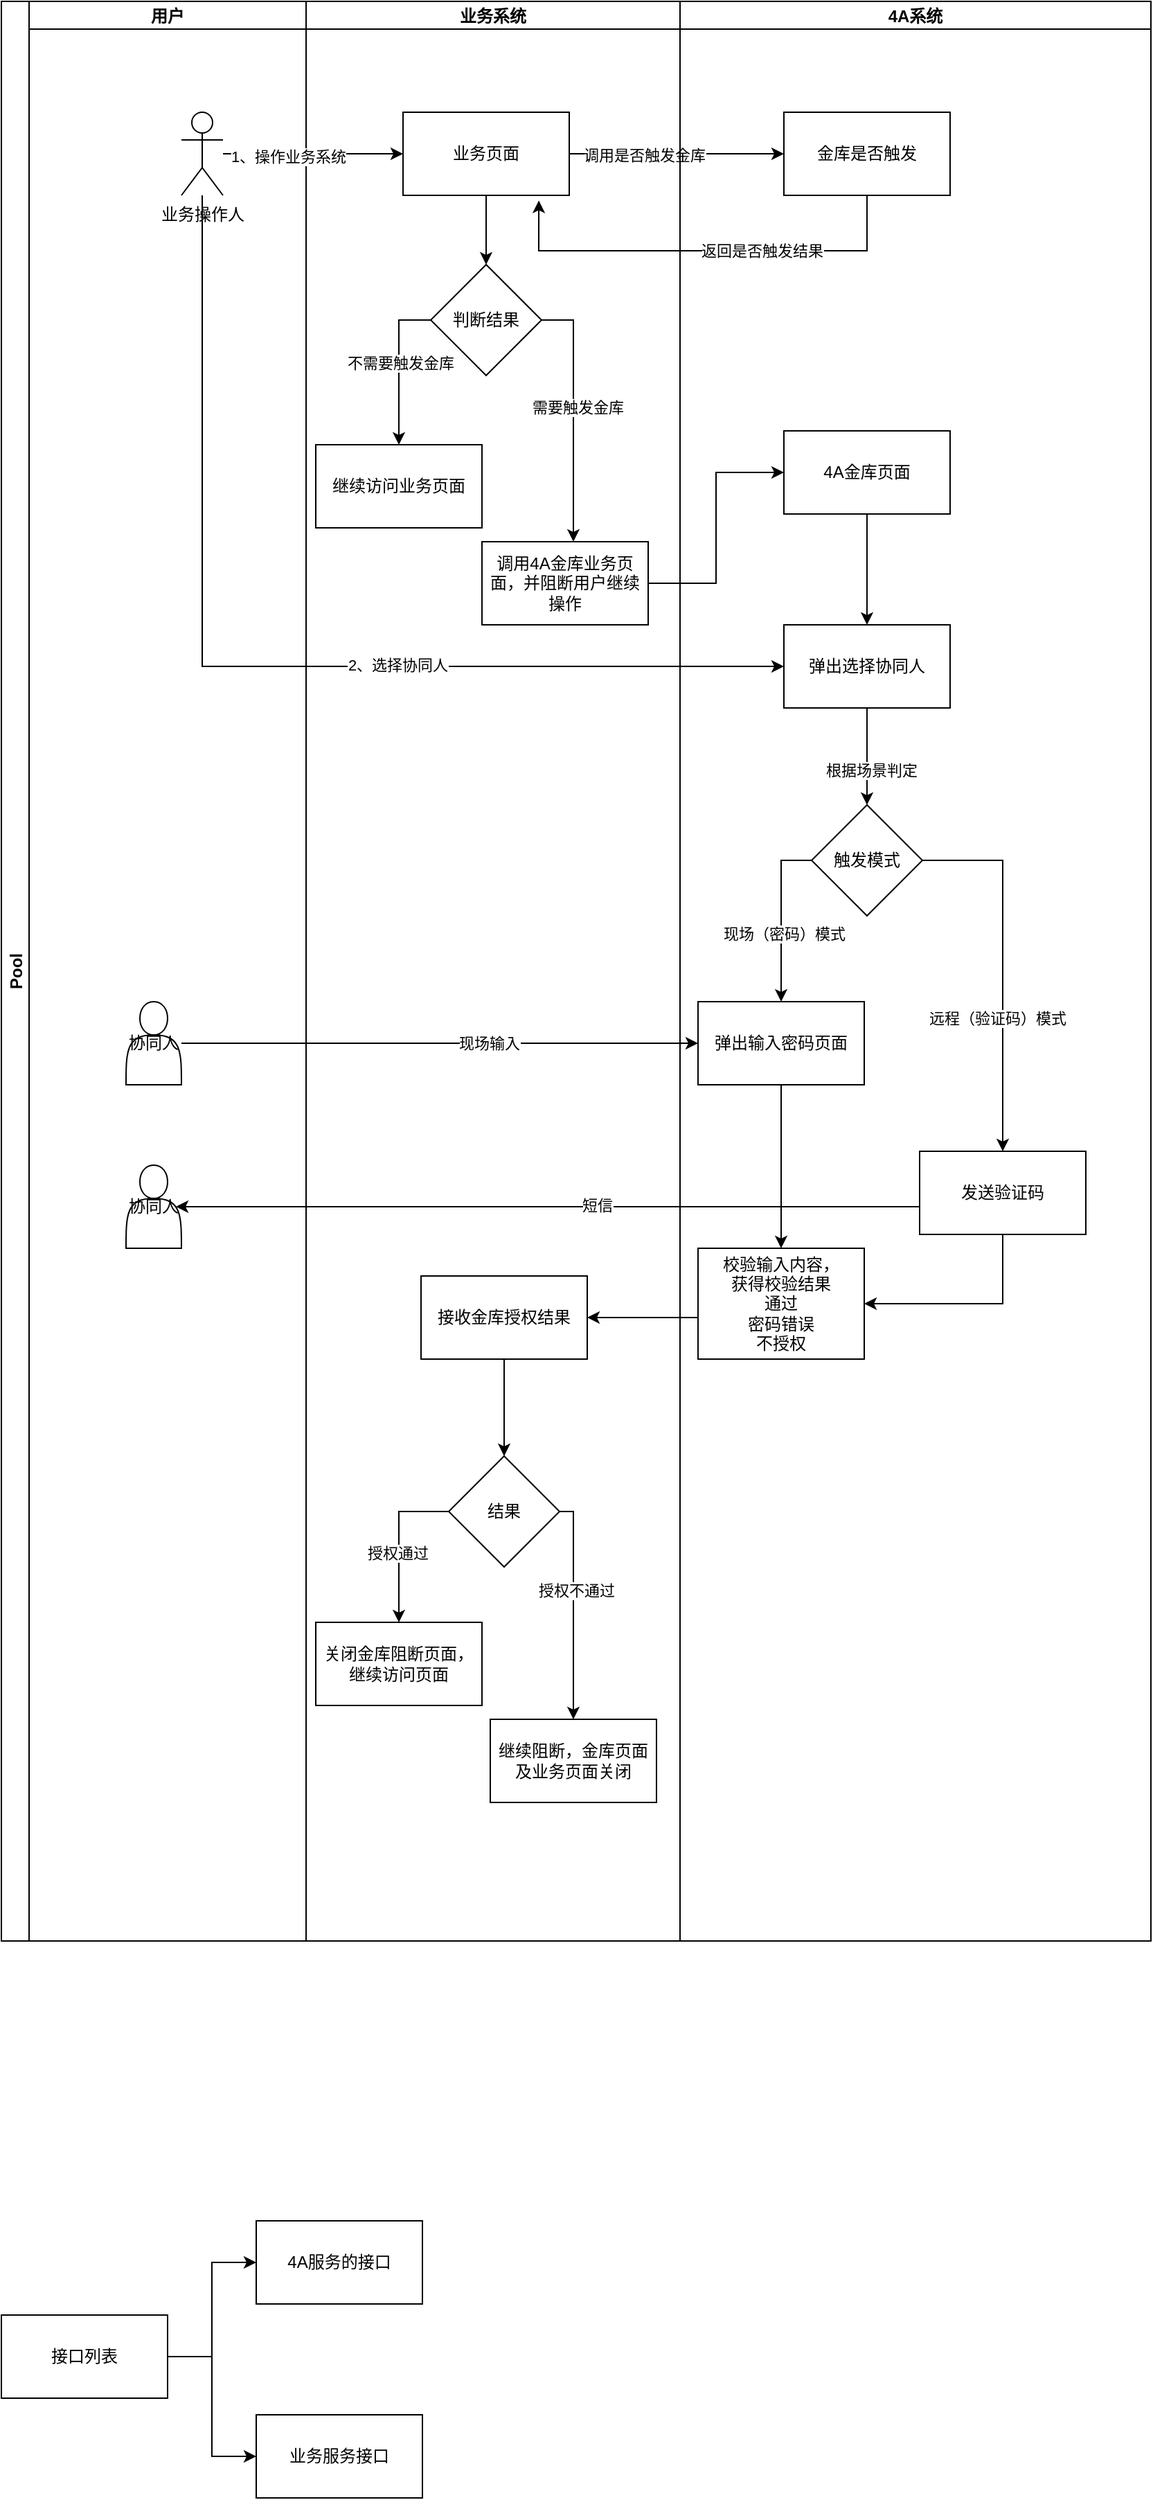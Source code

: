 <mxfile version="15.8.9" type="github" pages="2">
  <diagram id="_QLf_eMsvZCd--VG2ROC" name="金库-弹出4A金库页">
    <mxGraphModel dx="1036" dy="520" grid="1" gridSize="10" guides="1" tooltips="1" connect="1" arrows="1" fold="1" page="1" pageScale="1" pageWidth="827" pageHeight="1169" math="0" shadow="0">
      <root>
        <mxCell id="6IBJuD0eE3NldxI7ZoUS-0" />
        <mxCell id="6IBJuD0eE3NldxI7ZoUS-1" parent="6IBJuD0eE3NldxI7ZoUS-0" />
        <mxCell id="189aZvcjr3OXFhhUsF3z-4" value="Pool" style="swimlane;childLayout=stackLayout;resizeParent=1;resizeParentMax=0;startSize=20;horizontal=0;horizontalStack=1;" parent="6IBJuD0eE3NldxI7ZoUS-1" vertex="1">
          <mxGeometry x="67" y="30" width="830" height="1400" as="geometry" />
        </mxCell>
        <mxCell id="189aZvcjr3OXFhhUsF3z-5" value="用户" style="swimlane;startSize=20;" parent="189aZvcjr3OXFhhUsF3z-4" vertex="1">
          <mxGeometry x="20" width="200" height="1400" as="geometry" />
        </mxCell>
        <mxCell id="189aZvcjr3OXFhhUsF3z-41" value="协同人" style="shape=actor;whiteSpace=wrap;html=1;" parent="189aZvcjr3OXFhhUsF3z-5" vertex="1">
          <mxGeometry x="70" y="722" width="40" height="60" as="geometry" />
        </mxCell>
        <mxCell id="189aZvcjr3OXFhhUsF3z-43" value="协同人" style="shape=actor;whiteSpace=wrap;html=1;" parent="189aZvcjr3OXFhhUsF3z-5" vertex="1">
          <mxGeometry x="70" y="840" width="40" height="60" as="geometry" />
        </mxCell>
        <mxCell id="189aZvcjr3OXFhhUsF3z-6" value="业务系统" style="swimlane;startSize=20;" parent="189aZvcjr3OXFhhUsF3z-4" vertex="1">
          <mxGeometry x="220" width="270" height="1400" as="geometry" />
        </mxCell>
        <mxCell id="189aZvcjr3OXFhhUsF3z-0" value="业务操作人" style="shape=umlActor;verticalLabelPosition=bottom;verticalAlign=top;html=1;outlineConnect=0;" parent="189aZvcjr3OXFhhUsF3z-6" vertex="1">
          <mxGeometry x="-90" y="80" width="30" height="60" as="geometry" />
        </mxCell>
        <mxCell id="189aZvcjr3OXFhhUsF3z-2" value="业务页面" style="rounded=0;whiteSpace=wrap;html=1;" parent="189aZvcjr3OXFhhUsF3z-6" vertex="1">
          <mxGeometry x="70" y="80" width="120" height="60" as="geometry" />
        </mxCell>
        <mxCell id="189aZvcjr3OXFhhUsF3z-1" style="edgeStyle=orthogonalEdgeStyle;curved=1;rounded=0;orthogonalLoop=1;jettySize=auto;html=1;entryX=0;entryY=0.5;entryDx=0;entryDy=0;" parent="189aZvcjr3OXFhhUsF3z-6" source="189aZvcjr3OXFhhUsF3z-0" target="189aZvcjr3OXFhhUsF3z-2" edge="1">
          <mxGeometry relative="1" as="geometry">
            <mxPoint x="-460" y="60" as="targetPoint" />
          </mxGeometry>
        </mxCell>
        <mxCell id="189aZvcjr3OXFhhUsF3z-3" value="1、操作业务系统" style="edgeLabel;html=1;align=center;verticalAlign=middle;resizable=0;points=[];" parent="189aZvcjr3OXFhhUsF3z-1" vertex="1" connectable="0">
          <mxGeometry x="-0.277" y="-2" relative="1" as="geometry">
            <mxPoint as="offset" />
          </mxGeometry>
        </mxCell>
        <mxCell id="189aZvcjr3OXFhhUsF3z-14" value="判断结果" style="rhombus;whiteSpace=wrap;html=1;rounded=0;" parent="189aZvcjr3OXFhhUsF3z-6" vertex="1">
          <mxGeometry x="90" y="190" width="80" height="80" as="geometry" />
        </mxCell>
        <mxCell id="189aZvcjr3OXFhhUsF3z-15" value="" style="edgeStyle=orthogonalEdgeStyle;rounded=0;orthogonalLoop=1;jettySize=auto;html=1;" parent="189aZvcjr3OXFhhUsF3z-6" source="189aZvcjr3OXFhhUsF3z-2" target="189aZvcjr3OXFhhUsF3z-14" edge="1">
          <mxGeometry relative="1" as="geometry" />
        </mxCell>
        <mxCell id="189aZvcjr3OXFhhUsF3z-16" value="继续访问业务页面" style="whiteSpace=wrap;html=1;rounded=0;" parent="189aZvcjr3OXFhhUsF3z-6" vertex="1">
          <mxGeometry x="7" y="320" width="120" height="60" as="geometry" />
        </mxCell>
        <mxCell id="189aZvcjr3OXFhhUsF3z-17" value="" style="edgeStyle=orthogonalEdgeStyle;rounded=0;orthogonalLoop=1;jettySize=auto;html=1;exitX=0;exitY=0.5;exitDx=0;exitDy=0;" parent="189aZvcjr3OXFhhUsF3z-6" source="189aZvcjr3OXFhhUsF3z-14" target="189aZvcjr3OXFhhUsF3z-16" edge="1">
          <mxGeometry relative="1" as="geometry" />
        </mxCell>
        <mxCell id="189aZvcjr3OXFhhUsF3z-20" value="不需要触发金库" style="edgeLabel;html=1;align=center;verticalAlign=middle;resizable=0;points=[];" parent="189aZvcjr3OXFhhUsF3z-17" vertex="1" connectable="0">
          <mxGeometry x="-0.041" y="1" relative="1" as="geometry">
            <mxPoint as="offset" />
          </mxGeometry>
        </mxCell>
        <mxCell id="189aZvcjr3OXFhhUsF3z-18" value="调用4A金库业务页面，并阻断用户继续操作" style="whiteSpace=wrap;html=1;rounded=0;" parent="189aZvcjr3OXFhhUsF3z-6" vertex="1">
          <mxGeometry x="127" y="390" width="120" height="60" as="geometry" />
        </mxCell>
        <mxCell id="189aZvcjr3OXFhhUsF3z-19" value="" style="edgeStyle=elbowEdgeStyle;rounded=0;orthogonalLoop=1;jettySize=auto;html=1;exitX=1;exitY=0.5;exitDx=0;exitDy=0;elbow=vertical;" parent="189aZvcjr3OXFhhUsF3z-6" source="189aZvcjr3OXFhhUsF3z-14" target="189aZvcjr3OXFhhUsF3z-18" edge="1">
          <mxGeometry relative="1" as="geometry">
            <Array as="points">
              <mxPoint x="193" y="230" />
            </Array>
          </mxGeometry>
        </mxCell>
        <mxCell id="189aZvcjr3OXFhhUsF3z-21" value="需要触发金库" style="edgeLabel;html=1;align=center;verticalAlign=middle;resizable=0;points=[];" parent="189aZvcjr3OXFhhUsF3z-19" vertex="1" connectable="0">
          <mxGeometry x="-0.064" y="3" relative="1" as="geometry">
            <mxPoint as="offset" />
          </mxGeometry>
        </mxCell>
        <mxCell id="189aZvcjr3OXFhhUsF3z-54" value="关闭金库阻断页面，继续访问页面" style="whiteSpace=wrap;html=1;rounded=0;" parent="189aZvcjr3OXFhhUsF3z-6" vertex="1">
          <mxGeometry x="7" y="1170" width="120" height="60" as="geometry" />
        </mxCell>
        <mxCell id="189aZvcjr3OXFhhUsF3z-56" value="继续阻断，金库页面及业务页面关闭" style="whiteSpace=wrap;html=1;rounded=0;" parent="189aZvcjr3OXFhhUsF3z-6" vertex="1">
          <mxGeometry x="133" y="1240" width="120" height="60" as="geometry" />
        </mxCell>
        <mxCell id="189aZvcjr3OXFhhUsF3z-10" value="" style="edgeStyle=orthogonalEdgeStyle;rounded=0;orthogonalLoop=1;jettySize=auto;html=1;" parent="189aZvcjr3OXFhhUsF3z-4" source="189aZvcjr3OXFhhUsF3z-2" target="189aZvcjr3OXFhhUsF3z-9" edge="1">
          <mxGeometry relative="1" as="geometry" />
        </mxCell>
        <mxCell id="189aZvcjr3OXFhhUsF3z-11" value="调用是否触发金库" style="edgeLabel;html=1;align=center;verticalAlign=middle;resizable=0;points=[];" parent="189aZvcjr3OXFhhUsF3z-10" vertex="1" connectable="0">
          <mxGeometry x="-0.308" y="-1" relative="1" as="geometry">
            <mxPoint as="offset" />
          </mxGeometry>
        </mxCell>
        <mxCell id="189aZvcjr3OXFhhUsF3z-12" style="edgeStyle=orthogonalEdgeStyle;rounded=0;orthogonalLoop=1;jettySize=auto;html=1;entryX=0.817;entryY=1.063;entryDx=0;entryDy=0;entryPerimeter=0;exitX=0.5;exitY=1;exitDx=0;exitDy=0;" parent="189aZvcjr3OXFhhUsF3z-4" source="189aZvcjr3OXFhhUsF3z-9" target="189aZvcjr3OXFhhUsF3z-2" edge="1">
          <mxGeometry relative="1" as="geometry">
            <Array as="points">
              <mxPoint x="625" y="180" />
              <mxPoint x="388" y="180" />
            </Array>
          </mxGeometry>
        </mxCell>
        <mxCell id="189aZvcjr3OXFhhUsF3z-13" value="返回是否触发结果" style="edgeLabel;html=1;align=center;verticalAlign=middle;resizable=0;points=[];" parent="189aZvcjr3OXFhhUsF3z-12" vertex="1" connectable="0">
          <mxGeometry x="-0.258" relative="1" as="geometry">
            <mxPoint as="offset" />
          </mxGeometry>
        </mxCell>
        <mxCell id="189aZvcjr3OXFhhUsF3z-23" value="" style="edgeStyle=elbowEdgeStyle;rounded=0;orthogonalLoop=1;jettySize=auto;html=1;entryX=0;entryY=0.5;entryDx=0;entryDy=0;" parent="189aZvcjr3OXFhhUsF3z-4" source="189aZvcjr3OXFhhUsF3z-18" target="189aZvcjr3OXFhhUsF3z-22" edge="1">
          <mxGeometry relative="1" as="geometry" />
        </mxCell>
        <mxCell id="189aZvcjr3OXFhhUsF3z-7" value="4A系统" style="swimlane;startSize=20;" parent="189aZvcjr3OXFhhUsF3z-4" vertex="1">
          <mxGeometry x="490" width="340" height="1400" as="geometry" />
        </mxCell>
        <mxCell id="189aZvcjr3OXFhhUsF3z-9" value="金库是否触发" style="whiteSpace=wrap;html=1;rounded=0;" parent="189aZvcjr3OXFhhUsF3z-7" vertex="1">
          <mxGeometry x="75" y="80" width="120" height="60" as="geometry" />
        </mxCell>
        <mxCell id="189aZvcjr3OXFhhUsF3z-22" value="4A金库页面" style="whiteSpace=wrap;html=1;rounded=0;" parent="189aZvcjr3OXFhhUsF3z-7" vertex="1">
          <mxGeometry x="75" y="310" width="120" height="60" as="geometry" />
        </mxCell>
        <mxCell id="189aZvcjr3OXFhhUsF3z-34" value="弹出输入密码页面" style="whiteSpace=wrap;html=1;rounded=0;" parent="189aZvcjr3OXFhhUsF3z-7" vertex="1">
          <mxGeometry x="13" y="722" width="120" height="60" as="geometry" />
        </mxCell>
        <mxCell id="189aZvcjr3OXFhhUsF3z-49" style="rounded=0;orthogonalLoop=1;jettySize=auto;html=1;entryX=1;entryY=0.5;entryDx=0;entryDy=0;exitX=0.5;exitY=1;exitDx=0;exitDy=0;edgeStyle=elbowEdgeStyle;elbow=vertical;" parent="189aZvcjr3OXFhhUsF3z-7" source="189aZvcjr3OXFhhUsF3z-36" target="189aZvcjr3OXFhhUsF3z-47" edge="1">
          <mxGeometry relative="1" as="geometry">
            <Array as="points">
              <mxPoint x="183" y="940" />
            </Array>
          </mxGeometry>
        </mxCell>
        <mxCell id="189aZvcjr3OXFhhUsF3z-36" value="发送验证码" style="whiteSpace=wrap;html=1;rounded=0;" parent="189aZvcjr3OXFhhUsF3z-7" vertex="1">
          <mxGeometry x="173" y="830" width="120" height="60" as="geometry" />
        </mxCell>
        <mxCell id="189aZvcjr3OXFhhUsF3z-47" value="校验输入内容，&lt;br&gt;获得校验结果&lt;br&gt;通过&lt;br&gt;密码错误&lt;br&gt;不授权" style="whiteSpace=wrap;html=1;rounded=0;" parent="189aZvcjr3OXFhhUsF3z-7" vertex="1">
          <mxGeometry x="13" y="900" width="120" height="80" as="geometry" />
        </mxCell>
        <mxCell id="189aZvcjr3OXFhhUsF3z-48" value="" style="edgeStyle=orthogonalEdgeStyle;rounded=0;orthogonalLoop=1;jettySize=auto;elbow=vertical;html=1;" parent="189aZvcjr3OXFhhUsF3z-7" source="189aZvcjr3OXFhhUsF3z-34" target="189aZvcjr3OXFhhUsF3z-47" edge="1">
          <mxGeometry relative="1" as="geometry" />
        </mxCell>
        <mxCell id="189aZvcjr3OXFhhUsF3z-42" style="edgeStyle=elbowEdgeStyle;rounded=0;orthogonalLoop=1;jettySize=auto;elbow=vertical;html=1;entryX=0;entryY=0.5;entryDx=0;entryDy=0;" parent="189aZvcjr3OXFhhUsF3z-4" source="189aZvcjr3OXFhhUsF3z-41" target="189aZvcjr3OXFhhUsF3z-34" edge="1">
          <mxGeometry relative="1" as="geometry" />
        </mxCell>
        <mxCell id="189aZvcjr3OXFhhUsF3z-46" value="现场输入" style="edgeLabel;html=1;align=center;verticalAlign=middle;resizable=0;points=[];" parent="189aZvcjr3OXFhhUsF3z-42" vertex="1" connectable="0">
          <mxGeometry x="0.189" relative="1" as="geometry">
            <mxPoint as="offset" />
          </mxGeometry>
        </mxCell>
        <mxCell id="189aZvcjr3OXFhhUsF3z-44" style="edgeStyle=elbowEdgeStyle;rounded=0;orthogonalLoop=1;jettySize=auto;elbow=vertical;html=1;entryX=0.9;entryY=0.5;entryDx=0;entryDy=0;entryPerimeter=0;" parent="189aZvcjr3OXFhhUsF3z-4" source="189aZvcjr3OXFhhUsF3z-36" target="189aZvcjr3OXFhhUsF3z-43" edge="1">
          <mxGeometry relative="1" as="geometry" />
        </mxCell>
        <mxCell id="189aZvcjr3OXFhhUsF3z-45" value="短信" style="edgeLabel;html=1;align=center;verticalAlign=middle;resizable=0;points=[];" parent="189aZvcjr3OXFhhUsF3z-44" vertex="1" connectable="0">
          <mxGeometry x="-0.132" y="-1" relative="1" as="geometry">
            <mxPoint as="offset" />
          </mxGeometry>
        </mxCell>
        <mxCell id="189aZvcjr3OXFhhUsF3z-32" value="" style="edgeStyle=elbowEdgeStyle;rounded=0;orthogonalLoop=1;jettySize=auto;elbow=vertical;html=1;" parent="6IBJuD0eE3NldxI7ZoUS-1" source="189aZvcjr3OXFhhUsF3z-24" target="189aZvcjr3OXFhhUsF3z-31" edge="1">
          <mxGeometry relative="1" as="geometry" />
        </mxCell>
        <mxCell id="189aZvcjr3OXFhhUsF3z-33" value="根据场景判定" style="edgeLabel;html=1;align=center;verticalAlign=middle;resizable=0;points=[];" parent="189aZvcjr3OXFhhUsF3z-32" vertex="1" connectable="0">
          <mxGeometry x="0.286" y="3" relative="1" as="geometry">
            <mxPoint as="offset" />
          </mxGeometry>
        </mxCell>
        <mxCell id="189aZvcjr3OXFhhUsF3z-24" value="弹出选择协同人" style="whiteSpace=wrap;html=1;rounded=0;" parent="6IBJuD0eE3NldxI7ZoUS-1" vertex="1">
          <mxGeometry x="632" y="480" width="120" height="60" as="geometry" />
        </mxCell>
        <mxCell id="189aZvcjr3OXFhhUsF3z-25" value="" style="edgeStyle=elbowEdgeStyle;rounded=0;orthogonalLoop=1;jettySize=auto;elbow=vertical;html=1;" parent="6IBJuD0eE3NldxI7ZoUS-1" source="189aZvcjr3OXFhhUsF3z-22" target="189aZvcjr3OXFhhUsF3z-24" edge="1">
          <mxGeometry relative="1" as="geometry" />
        </mxCell>
        <mxCell id="189aZvcjr3OXFhhUsF3z-26" style="edgeStyle=elbowEdgeStyle;rounded=0;orthogonalLoop=1;jettySize=auto;elbow=vertical;html=1;entryX=0;entryY=0.5;entryDx=0;entryDy=0;" parent="6IBJuD0eE3NldxI7ZoUS-1" source="189aZvcjr3OXFhhUsF3z-0" target="189aZvcjr3OXFhhUsF3z-24" edge="1">
          <mxGeometry relative="1" as="geometry">
            <Array as="points">
              <mxPoint x="380" y="510" />
            </Array>
          </mxGeometry>
        </mxCell>
        <mxCell id="189aZvcjr3OXFhhUsF3z-27" value="2、选择协同人" style="edgeLabel;html=1;align=center;verticalAlign=middle;resizable=0;points=[];" parent="189aZvcjr3OXFhhUsF3z-26" vertex="1" connectable="0">
          <mxGeometry x="0.265" y="1" relative="1" as="geometry">
            <mxPoint as="offset" />
          </mxGeometry>
        </mxCell>
        <mxCell id="189aZvcjr3OXFhhUsF3z-37" value="" style="edgeStyle=elbowEdgeStyle;rounded=0;orthogonalLoop=1;jettySize=auto;elbow=vertical;html=1;exitX=1;exitY=0.5;exitDx=0;exitDy=0;entryX=0.5;entryY=0;entryDx=0;entryDy=0;" parent="6IBJuD0eE3NldxI7ZoUS-1" source="189aZvcjr3OXFhhUsF3z-31" target="189aZvcjr3OXFhhUsF3z-36" edge="1">
          <mxGeometry relative="1" as="geometry">
            <Array as="points">
              <mxPoint x="760" y="650" />
            </Array>
          </mxGeometry>
        </mxCell>
        <mxCell id="189aZvcjr3OXFhhUsF3z-40" value="远程（验证码）模式" style="edgeLabel;html=1;align=center;verticalAlign=middle;resizable=0;points=[];" parent="189aZvcjr3OXFhhUsF3z-37" vertex="1" connectable="0">
          <mxGeometry x="0.282" y="-4" relative="1" as="geometry">
            <mxPoint as="offset" />
          </mxGeometry>
        </mxCell>
        <mxCell id="189aZvcjr3OXFhhUsF3z-38" style="edgeStyle=elbowEdgeStyle;rounded=0;orthogonalLoop=1;jettySize=auto;html=1;entryX=0.5;entryY=0;entryDx=0;entryDy=0;elbow=vertical;exitX=0;exitY=0.5;exitDx=0;exitDy=0;" parent="6IBJuD0eE3NldxI7ZoUS-1" source="189aZvcjr3OXFhhUsF3z-31" target="189aZvcjr3OXFhhUsF3z-34" edge="1">
          <mxGeometry relative="1" as="geometry">
            <Array as="points">
              <mxPoint x="630" y="650" />
            </Array>
          </mxGeometry>
        </mxCell>
        <mxCell id="189aZvcjr3OXFhhUsF3z-39" value="现场（密码）模式" style="edgeLabel;html=1;align=center;verticalAlign=middle;resizable=0;points=[];" parent="189aZvcjr3OXFhhUsF3z-38" vertex="1" connectable="0">
          <mxGeometry x="-0.13" y="2" relative="1" as="geometry">
            <mxPoint y="21" as="offset" />
          </mxGeometry>
        </mxCell>
        <mxCell id="189aZvcjr3OXFhhUsF3z-31" value="触发模式" style="rhombus;whiteSpace=wrap;html=1;rounded=0;" parent="6IBJuD0eE3NldxI7ZoUS-1" vertex="1">
          <mxGeometry x="652" y="610" width="80" height="80" as="geometry" />
        </mxCell>
        <mxCell id="189aZvcjr3OXFhhUsF3z-53" value="" style="edgeStyle=elbowEdgeStyle;rounded=0;orthogonalLoop=1;jettySize=auto;elbow=vertical;html=1;" parent="6IBJuD0eE3NldxI7ZoUS-1" source="189aZvcjr3OXFhhUsF3z-50" target="189aZvcjr3OXFhhUsF3z-52" edge="1">
          <mxGeometry relative="1" as="geometry" />
        </mxCell>
        <mxCell id="189aZvcjr3OXFhhUsF3z-50" value="接收金库授权结果" style="whiteSpace=wrap;html=1;rounded=0;" parent="6IBJuD0eE3NldxI7ZoUS-1" vertex="1">
          <mxGeometry x="370" y="950" width="120" height="60" as="geometry" />
        </mxCell>
        <mxCell id="189aZvcjr3OXFhhUsF3z-51" value="" style="edgeStyle=elbowEdgeStyle;rounded=0;orthogonalLoop=1;jettySize=auto;elbow=vertical;html=1;" parent="6IBJuD0eE3NldxI7ZoUS-1" source="189aZvcjr3OXFhhUsF3z-47" target="189aZvcjr3OXFhhUsF3z-50" edge="1">
          <mxGeometry relative="1" as="geometry" />
        </mxCell>
        <mxCell id="189aZvcjr3OXFhhUsF3z-55" value="" style="edgeStyle=elbowEdgeStyle;rounded=0;orthogonalLoop=1;jettySize=auto;elbow=vertical;html=1;exitX=0;exitY=0.5;exitDx=0;exitDy=0;" parent="6IBJuD0eE3NldxI7ZoUS-1" source="189aZvcjr3OXFhhUsF3z-52" target="189aZvcjr3OXFhhUsF3z-54" edge="1">
          <mxGeometry relative="1" as="geometry">
            <Array as="points">
              <mxPoint x="354" y="1120" />
            </Array>
          </mxGeometry>
        </mxCell>
        <mxCell id="189aZvcjr3OXFhhUsF3z-58" value="授权通过" style="edgeLabel;html=1;align=center;verticalAlign=middle;resizable=0;points=[];" parent="189aZvcjr3OXFhhUsF3z-55" vertex="1" connectable="0">
          <mxGeometry x="-0.172" y="-1" relative="1" as="geometry">
            <mxPoint y="18" as="offset" />
          </mxGeometry>
        </mxCell>
        <mxCell id="189aZvcjr3OXFhhUsF3z-57" value="" style="edgeStyle=elbowEdgeStyle;rounded=0;orthogonalLoop=1;jettySize=auto;elbow=vertical;html=1;exitX=1;exitY=0.5;exitDx=0;exitDy=0;entryX=0.5;entryY=0;entryDx=0;entryDy=0;" parent="6IBJuD0eE3NldxI7ZoUS-1" source="189aZvcjr3OXFhhUsF3z-52" target="189aZvcjr3OXFhhUsF3z-56" edge="1">
          <mxGeometry relative="1" as="geometry">
            <Array as="points">
              <mxPoint x="470" y="1120" />
            </Array>
          </mxGeometry>
        </mxCell>
        <mxCell id="189aZvcjr3OXFhhUsF3z-59" value="授权不通过" style="edgeLabel;html=1;align=center;verticalAlign=middle;resizable=0;points=[];" parent="189aZvcjr3OXFhhUsF3z-57" vertex="1" connectable="0">
          <mxGeometry x="-0.163" y="2" relative="1" as="geometry">
            <mxPoint as="offset" />
          </mxGeometry>
        </mxCell>
        <mxCell id="189aZvcjr3OXFhhUsF3z-52" value="结果" style="rhombus;whiteSpace=wrap;html=1;rounded=0;" parent="6IBJuD0eE3NldxI7ZoUS-1" vertex="1">
          <mxGeometry x="390" y="1080" width="80" height="80" as="geometry" />
        </mxCell>
        <mxCell id="Ch-ms4GJbpmnnm7oxetS-1" value="4A服务的接口" style="rounded=0;whiteSpace=wrap;html=1;" vertex="1" parent="6IBJuD0eE3NldxI7ZoUS-1">
          <mxGeometry x="251" y="1632" width="120" height="60" as="geometry" />
        </mxCell>
        <mxCell id="Ch-ms4GJbpmnnm7oxetS-3" style="edgeStyle=orthogonalEdgeStyle;rounded=0;orthogonalLoop=1;jettySize=auto;html=1;entryX=0;entryY=0.5;entryDx=0;entryDy=0;" edge="1" parent="6IBJuD0eE3NldxI7ZoUS-1" source="Ch-ms4GJbpmnnm7oxetS-2" target="Ch-ms4GJbpmnnm7oxetS-1">
          <mxGeometry relative="1" as="geometry" />
        </mxCell>
        <mxCell id="Ch-ms4GJbpmnnm7oxetS-5" style="edgeStyle=orthogonalEdgeStyle;rounded=0;orthogonalLoop=1;jettySize=auto;html=1;exitX=1;exitY=0.5;exitDx=0;exitDy=0;entryX=0;entryY=0.5;entryDx=0;entryDy=0;" edge="1" parent="6IBJuD0eE3NldxI7ZoUS-1" source="Ch-ms4GJbpmnnm7oxetS-2" target="Ch-ms4GJbpmnnm7oxetS-4">
          <mxGeometry relative="1" as="geometry" />
        </mxCell>
        <mxCell id="Ch-ms4GJbpmnnm7oxetS-2" value="接口列表" style="rounded=0;whiteSpace=wrap;html=1;" vertex="1" parent="6IBJuD0eE3NldxI7ZoUS-1">
          <mxGeometry x="67" y="1700" width="120" height="60" as="geometry" />
        </mxCell>
        <mxCell id="Ch-ms4GJbpmnnm7oxetS-4" value="业务服务接口" style="rounded=0;whiteSpace=wrap;html=1;" vertex="1" parent="6IBJuD0eE3NldxI7ZoUS-1">
          <mxGeometry x="251" y="1772" width="120" height="60" as="geometry" />
        </mxCell>
      </root>
    </mxGraphModel>
  </diagram>
  <diagram id="C-xvJUPkEJIQUC7n7sxM" name="表结构">
    <mxGraphModel dx="1036" dy="520" grid="1" gridSize="10" guides="1" tooltips="1" connect="1" arrows="1" fold="1" page="1" pageScale="1" pageWidth="827" pageHeight="1169" math="0" shadow="0">
      <root>
        <mxCell id="0" />
        <mxCell id="1" parent="0" />
        <mxCell id="Y0tXLghzDKh9BuN8Jv5B-14" value="T_JK_SCENE 金库场景" style="shape=table;startSize=30;container=1;collapsible=1;childLayout=tableLayout;fixedRows=1;rowLines=0;fontStyle=1;align=center;resizeLast=1;" parent="1" vertex="1">
          <mxGeometry x="150" y="100" width="180" height="190" as="geometry" />
        </mxCell>
        <mxCell id="Y0tXLghzDKh9BuN8Jv5B-15" value="" style="shape=partialRectangle;collapsible=0;dropTarget=0;pointerEvents=0;fillColor=none;top=0;left=0;bottom=1;right=0;points=[[0,0.5],[1,0.5]];portConstraint=eastwest;" parent="Y0tXLghzDKh9BuN8Jv5B-14" vertex="1">
          <mxGeometry y="30" width="180" height="30" as="geometry" />
        </mxCell>
        <mxCell id="Y0tXLghzDKh9BuN8Jv5B-16" value="PK" style="shape=partialRectangle;connectable=0;fillColor=none;top=0;left=0;bottom=0;right=0;fontStyle=1;overflow=hidden;" parent="Y0tXLghzDKh9BuN8Jv5B-15" vertex="1">
          <mxGeometry width="30" height="30" as="geometry">
            <mxRectangle width="30" height="30" as="alternateBounds" />
          </mxGeometry>
        </mxCell>
        <mxCell id="Y0tXLghzDKh9BuN8Jv5B-17" value="scene_id 场景主键" style="shape=partialRectangle;connectable=0;fillColor=none;top=0;left=0;bottom=0;right=0;align=left;spacingLeft=6;fontStyle=5;overflow=hidden;" parent="Y0tXLghzDKh9BuN8Jv5B-15" vertex="1">
          <mxGeometry x="30" width="150" height="30" as="geometry">
            <mxRectangle width="150" height="30" as="alternateBounds" />
          </mxGeometry>
        </mxCell>
        <mxCell id="Y0tXLghzDKh9BuN8Jv5B-18" value="" style="shape=partialRectangle;collapsible=0;dropTarget=0;pointerEvents=0;fillColor=none;top=0;left=0;bottom=0;right=0;points=[[0,0.5],[1,0.5]];portConstraint=eastwest;" parent="Y0tXLghzDKh9BuN8Jv5B-14" vertex="1">
          <mxGeometry y="60" width="180" height="30" as="geometry" />
        </mxCell>
        <mxCell id="Y0tXLghzDKh9BuN8Jv5B-19" value="" style="shape=partialRectangle;connectable=0;fillColor=none;top=0;left=0;bottom=0;right=0;editable=1;overflow=hidden;" parent="Y0tXLghzDKh9BuN8Jv5B-18" vertex="1">
          <mxGeometry width="30" height="30" as="geometry">
            <mxRectangle width="30" height="30" as="alternateBounds" />
          </mxGeometry>
        </mxCell>
        <mxCell id="Y0tXLghzDKh9BuN8Jv5B-20" value="scene_name 场景名称" style="shape=partialRectangle;connectable=0;fillColor=none;top=0;left=0;bottom=0;right=0;align=left;spacingLeft=6;overflow=hidden;" parent="Y0tXLghzDKh9BuN8Jv5B-18" vertex="1">
          <mxGeometry x="30" width="150" height="30" as="geometry">
            <mxRectangle width="150" height="30" as="alternateBounds" />
          </mxGeometry>
        </mxCell>
        <mxCell id="Y0tXLghzDKh9BuN8Jv5B-21" value="" style="shape=partialRectangle;collapsible=0;dropTarget=0;pointerEvents=0;fillColor=none;top=0;left=0;bottom=0;right=0;points=[[0,0.5],[1,0.5]];portConstraint=eastwest;" parent="Y0tXLghzDKh9BuN8Jv5B-14" vertex="1">
          <mxGeometry y="90" width="180" height="30" as="geometry" />
        </mxCell>
        <mxCell id="Y0tXLghzDKh9BuN8Jv5B-22" value="" style="shape=partialRectangle;connectable=0;fillColor=none;top=0;left=0;bottom=0;right=0;editable=1;overflow=hidden;" parent="Y0tXLghzDKh9BuN8Jv5B-21" vertex="1">
          <mxGeometry width="30" height="30" as="geometry">
            <mxRectangle width="30" height="30" as="alternateBounds" />
          </mxGeometry>
        </mxCell>
        <mxCell id="Y0tXLghzDKh9BuN8Jv5B-23" value="scene_type 触发方式" style="shape=partialRectangle;connectable=0;fillColor=none;top=0;left=0;bottom=0;right=0;align=left;spacingLeft=6;overflow=hidden;" parent="Y0tXLghzDKh9BuN8Jv5B-21" vertex="1">
          <mxGeometry x="30" width="150" height="30" as="geometry">
            <mxRectangle width="150" height="30" as="alternateBounds" />
          </mxGeometry>
        </mxCell>
        <mxCell id="Y0tXLghzDKh9BuN8Jv5B-27" value="" style="shape=partialRectangle;collapsible=0;dropTarget=0;pointerEvents=0;fillColor=none;top=0;left=0;bottom=0;right=0;points=[[0,0.5],[1,0.5]];portConstraint=eastwest;" parent="Y0tXLghzDKh9BuN8Jv5B-14" vertex="1">
          <mxGeometry y="120" width="180" height="30" as="geometry" />
        </mxCell>
        <mxCell id="Y0tXLghzDKh9BuN8Jv5B-28" value="" style="shape=partialRectangle;connectable=0;fillColor=none;top=0;left=0;bottom=0;right=0;editable=1;overflow=hidden;" parent="Y0tXLghzDKh9BuN8Jv5B-27" vertex="1">
          <mxGeometry width="30" height="30" as="geometry">
            <mxRectangle width="30" height="30" as="alternateBounds" />
          </mxGeometry>
        </mxCell>
        <mxCell id="Y0tXLghzDKh9BuN8Jv5B-29" value="auth_mode 授权模式" style="shape=partialRectangle;connectable=0;fillColor=none;top=0;left=0;bottom=0;right=0;align=left;spacingLeft=6;overflow=hidden;" parent="Y0tXLghzDKh9BuN8Jv5B-27" vertex="1">
          <mxGeometry x="30" width="150" height="30" as="geometry">
            <mxRectangle width="150" height="30" as="alternateBounds" />
          </mxGeometry>
        </mxCell>
        <mxCell id="Y0tXLghzDKh9BuN8Jv5B-24" value="" style="shape=partialRectangle;collapsible=0;dropTarget=0;pointerEvents=0;fillColor=none;top=0;left=0;bottom=0;right=0;points=[[0,0.5],[1,0.5]];portConstraint=eastwest;" parent="Y0tXLghzDKh9BuN8Jv5B-14" vertex="1">
          <mxGeometry y="150" width="180" height="30" as="geometry" />
        </mxCell>
        <mxCell id="Y0tXLghzDKh9BuN8Jv5B-25" value="" style="shape=partialRectangle;connectable=0;fillColor=none;top=0;left=0;bottom=0;right=0;editable=1;overflow=hidden;" parent="Y0tXLghzDKh9BuN8Jv5B-24" vertex="1">
          <mxGeometry width="30" height="30" as="geometry">
            <mxRectangle width="30" height="30" as="alternateBounds" />
          </mxGeometry>
        </mxCell>
        <mxCell id="Y0tXLghzDKh9BuN8Jv5B-26" value="Row 3" style="shape=partialRectangle;connectable=0;fillColor=none;top=0;left=0;bottom=0;right=0;align=left;spacingLeft=6;overflow=hidden;" parent="Y0tXLghzDKh9BuN8Jv5B-24" vertex="1">
          <mxGeometry x="30" width="150" height="30" as="geometry">
            <mxRectangle width="150" height="30" as="alternateBounds" />
          </mxGeometry>
        </mxCell>
        <mxCell id="Y0tXLghzDKh9BuN8Jv5B-30" style="edgeStyle=orthogonalEdgeStyle;rounded=0;orthogonalLoop=1;jettySize=auto;html=1;curved=1;" parent="1" source="Y0tXLghzDKh9BuN8Jv5B-21" target="Y0tXLghzDKh9BuN8Jv5B-31" edge="1">
          <mxGeometry relative="1" as="geometry">
            <mxPoint x="420" y="150" as="targetPoint" />
          </mxGeometry>
        </mxCell>
        <mxCell id="Y0tXLghzDKh9BuN8Jv5B-31" value="1:账号触发&#xa;2:内容触发 &#xa;3:黑名单 &#xa;4:白名单 &#xa;5:文件下载" style="text;strokeColor=none;fillColor=none;spacingLeft=4;spacingRight=4;overflow=hidden;rotatable=0;points=[[0,0.5],[1,0.5]];portConstraint=eastwest;fontSize=12;" parent="1" vertex="1">
          <mxGeometry x="414" y="130" width="90" height="80" as="geometry" />
        </mxCell>
        <mxCell id="Y0tXLghzDKh9BuN8Jv5B-32" style="edgeStyle=orthogonalEdgeStyle;curved=1;rounded=0;orthogonalLoop=1;jettySize=auto;html=1;" parent="1" source="Y0tXLghzDKh9BuN8Jv5B-27" target="Y0tXLghzDKh9BuN8Jv5B-37" edge="1">
          <mxGeometry relative="1" as="geometry">
            <mxPoint x="440" y="260" as="targetPoint" />
          </mxGeometry>
        </mxCell>
        <mxCell id="Y0tXLghzDKh9BuN8Jv5B-37" value="1：密码&#xa;2：验证码" style="text;strokeColor=none;fillColor=none;spacingLeft=4;spacingRight=4;overflow=hidden;rotatable=0;points=[[0,0.5],[1,0.5]];portConstraint=eastwest;fontSize=12;" parent="1" vertex="1">
          <mxGeometry x="500" y="200" width="90" height="45" as="geometry" />
        </mxCell>
      </root>
    </mxGraphModel>
  </diagram>
</mxfile>
